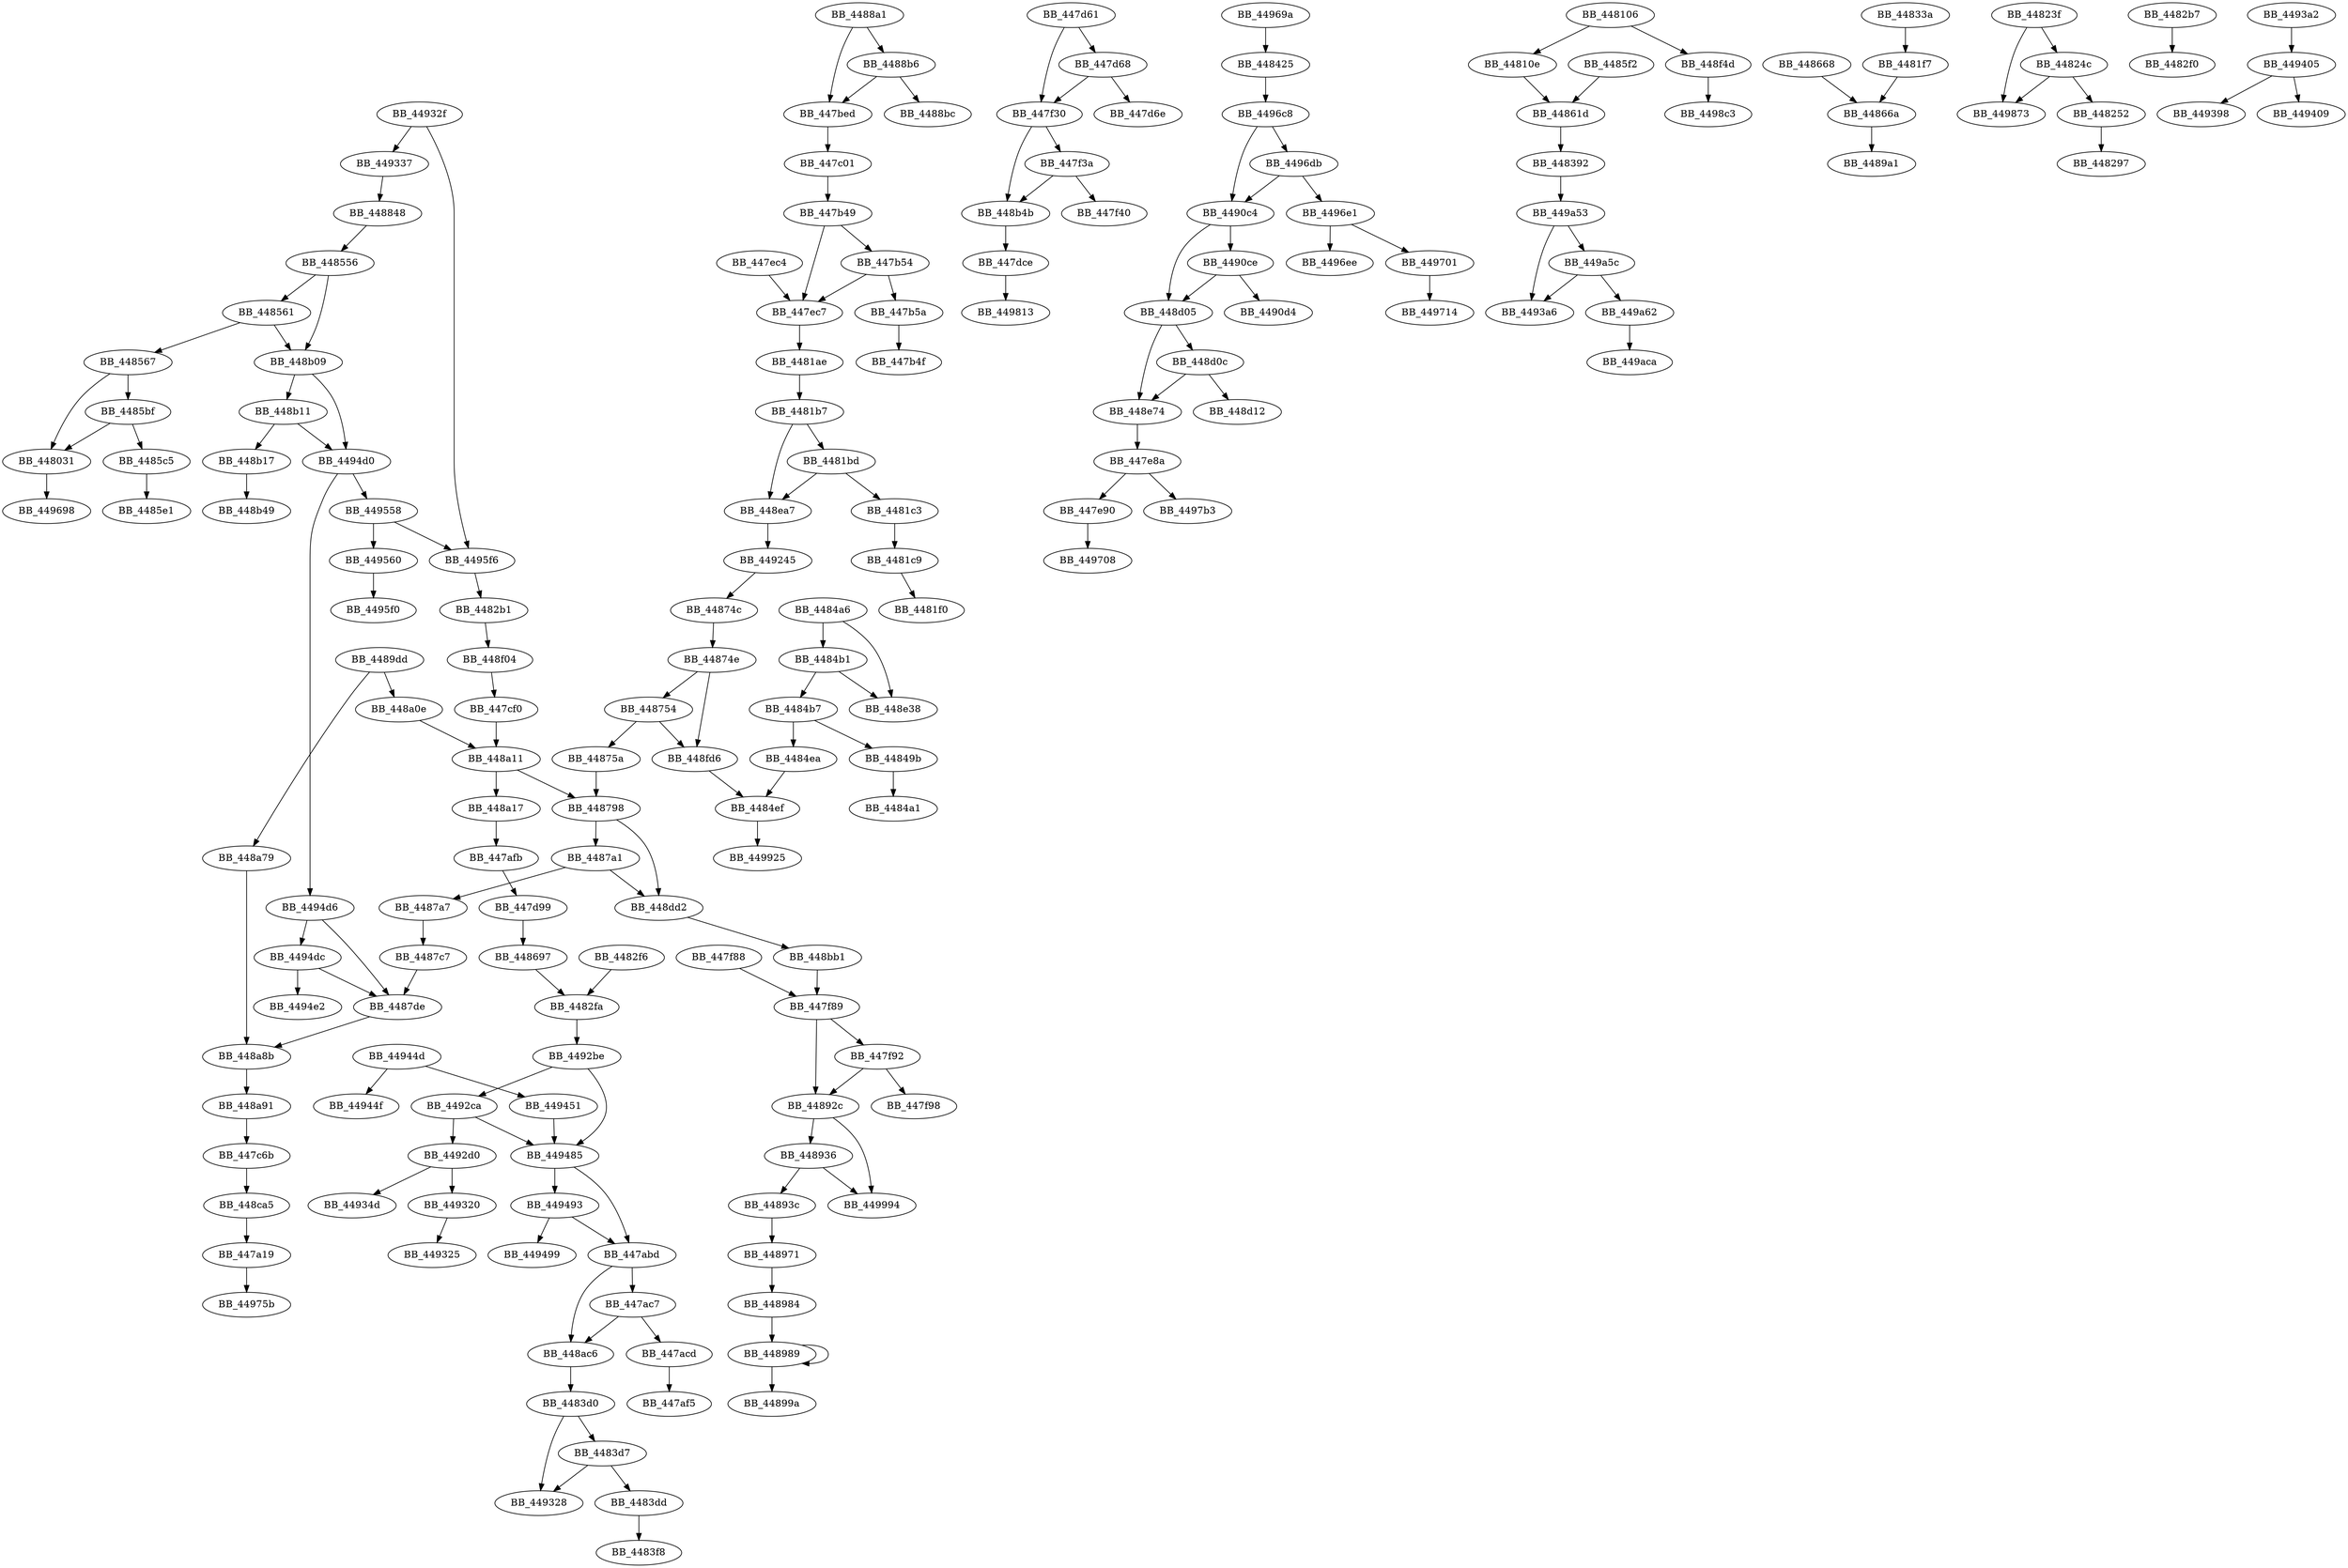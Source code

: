DiGraph sub_447D61{
BB_447a19->BB_44975b
BB_447abd->BB_447ac7
BB_447abd->BB_448ac6
BB_447ac7->BB_447acd
BB_447ac7->BB_448ac6
BB_447acd->BB_447af5
BB_447afb->BB_447d99
BB_447b49->BB_447b54
BB_447b49->BB_447ec7
BB_447b54->BB_447b5a
BB_447b54->BB_447ec7
BB_447b5a->BB_447b4f
BB_447bed->BB_447c01
BB_447c01->BB_447b49
BB_447c6b->BB_448ca5
BB_447cf0->BB_448a11
BB_447d61->BB_447d68
BB_447d61->BB_447f30
BB_447d68->BB_447d6e
BB_447d68->BB_447f30
BB_447d99->BB_448697
BB_447dce->BB_449813
BB_447e8a->BB_447e90
BB_447e8a->BB_4497b3
BB_447e90->BB_449708
BB_447ec4->BB_447ec7
BB_447ec7->BB_4481ae
BB_447f30->BB_447f3a
BB_447f30->BB_448b4b
BB_447f3a->BB_447f40
BB_447f3a->BB_448b4b
BB_447f88->BB_447f89
BB_447f89->BB_447f92
BB_447f89->BB_44892c
BB_447f92->BB_447f98
BB_447f92->BB_44892c
BB_448031->BB_449698
BB_448106->BB_44810e
BB_448106->BB_448f4d
BB_44810e->BB_44861d
BB_4481ae->BB_4481b7
BB_4481b7->BB_4481bd
BB_4481b7->BB_448ea7
BB_4481bd->BB_4481c3
BB_4481bd->BB_448ea7
BB_4481c3->BB_4481c9
BB_4481c9->BB_4481f0
BB_4481f7->BB_44866a
BB_44823f->BB_44824c
BB_44823f->BB_449873
BB_44824c->BB_448252
BB_44824c->BB_449873
BB_448252->BB_448297
BB_4482b1->BB_448f04
BB_4482b7->BB_4482f0
BB_4482f6->BB_4482fa
BB_4482fa->BB_4492be
BB_44833a->BB_4481f7
BB_448392->BB_449a53
BB_4483d0->BB_4483d7
BB_4483d0->BB_449328
BB_4483d7->BB_4483dd
BB_4483d7->BB_449328
BB_4483dd->BB_4483f8
BB_448425->BB_4496c8
BB_44849b->BB_4484a1
BB_4484a6->BB_4484b1
BB_4484a6->BB_448e38
BB_4484b1->BB_4484b7
BB_4484b1->BB_448e38
BB_4484b7->BB_44849b
BB_4484b7->BB_4484ea
BB_4484ea->BB_4484ef
BB_4484ef->BB_449925
BB_448556->BB_448561
BB_448556->BB_448b09
BB_448561->BB_448567
BB_448561->BB_448b09
BB_448567->BB_448031
BB_448567->BB_4485bf
BB_4485bf->BB_448031
BB_4485bf->BB_4485c5
BB_4485c5->BB_4485e1
BB_4485f2->BB_44861d
BB_44861d->BB_448392
BB_448668->BB_44866a
BB_44866a->BB_4489a1
BB_448697->BB_4482fa
BB_44874c->BB_44874e
BB_44874e->BB_448754
BB_44874e->BB_448fd6
BB_448754->BB_44875a
BB_448754->BB_448fd6
BB_44875a->BB_448798
BB_448798->BB_4487a1
BB_448798->BB_448dd2
BB_4487a1->BB_4487a7
BB_4487a1->BB_448dd2
BB_4487a7->BB_4487c7
BB_4487c7->BB_4487de
BB_4487de->BB_448a8b
BB_448848->BB_448556
BB_4488a1->BB_447bed
BB_4488a1->BB_4488b6
BB_4488b6->BB_447bed
BB_4488b6->BB_4488bc
BB_44892c->BB_448936
BB_44892c->BB_449994
BB_448936->BB_44893c
BB_448936->BB_449994
BB_44893c->BB_448971
BB_448971->BB_448984
BB_448984->BB_448989
BB_448989->BB_448989
BB_448989->BB_44899a
BB_4489dd->BB_448a0e
BB_4489dd->BB_448a79
BB_448a0e->BB_448a11
BB_448a11->BB_448798
BB_448a11->BB_448a17
BB_448a17->BB_447afb
BB_448a79->BB_448a8b
BB_448a8b->BB_448a91
BB_448a91->BB_447c6b
BB_448ac6->BB_4483d0
BB_448b09->BB_448b11
BB_448b09->BB_4494d0
BB_448b11->BB_448b17
BB_448b11->BB_4494d0
BB_448b17->BB_448b49
BB_448b4b->BB_447dce
BB_448bb1->BB_447f89
BB_448ca5->BB_447a19
BB_448d05->BB_448d0c
BB_448d05->BB_448e74
BB_448d0c->BB_448d12
BB_448d0c->BB_448e74
BB_448dd2->BB_448bb1
BB_448e74->BB_447e8a
BB_448ea7->BB_449245
BB_448f04->BB_447cf0
BB_448f4d->BB_4498c3
BB_448fd6->BB_4484ef
BB_4490c4->BB_448d05
BB_4490c4->BB_4490ce
BB_4490ce->BB_448d05
BB_4490ce->BB_4490d4
BB_449245->BB_44874c
BB_4492be->BB_4492ca
BB_4492be->BB_449485
BB_4492ca->BB_4492d0
BB_4492ca->BB_449485
BB_4492d0->BB_449320
BB_4492d0->BB_44934d
BB_449320->BB_449325
BB_44932f->BB_449337
BB_44932f->BB_4495f6
BB_449337->BB_448848
BB_4493a2->BB_449405
BB_449405->BB_449398
BB_449405->BB_449409
BB_44944d->BB_44944f
BB_44944d->BB_449451
BB_449451->BB_449485
BB_449485->BB_447abd
BB_449485->BB_449493
BB_449493->BB_447abd
BB_449493->BB_449499
BB_4494d0->BB_4494d6
BB_4494d0->BB_449558
BB_4494d6->BB_4487de
BB_4494d6->BB_4494dc
BB_4494dc->BB_4487de
BB_4494dc->BB_4494e2
BB_449558->BB_449560
BB_449558->BB_4495f6
BB_449560->BB_4495f0
BB_4495f6->BB_4482b1
BB_44969a->BB_448425
BB_4496c8->BB_4490c4
BB_4496c8->BB_4496db
BB_4496db->BB_4490c4
BB_4496db->BB_4496e1
BB_4496e1->BB_4496ee
BB_4496e1->BB_449701
BB_449701->BB_449714
BB_449a53->BB_4493a6
BB_449a53->BB_449a5c
BB_449a5c->BB_4493a6
BB_449a5c->BB_449a62
BB_449a62->BB_449aca
}
